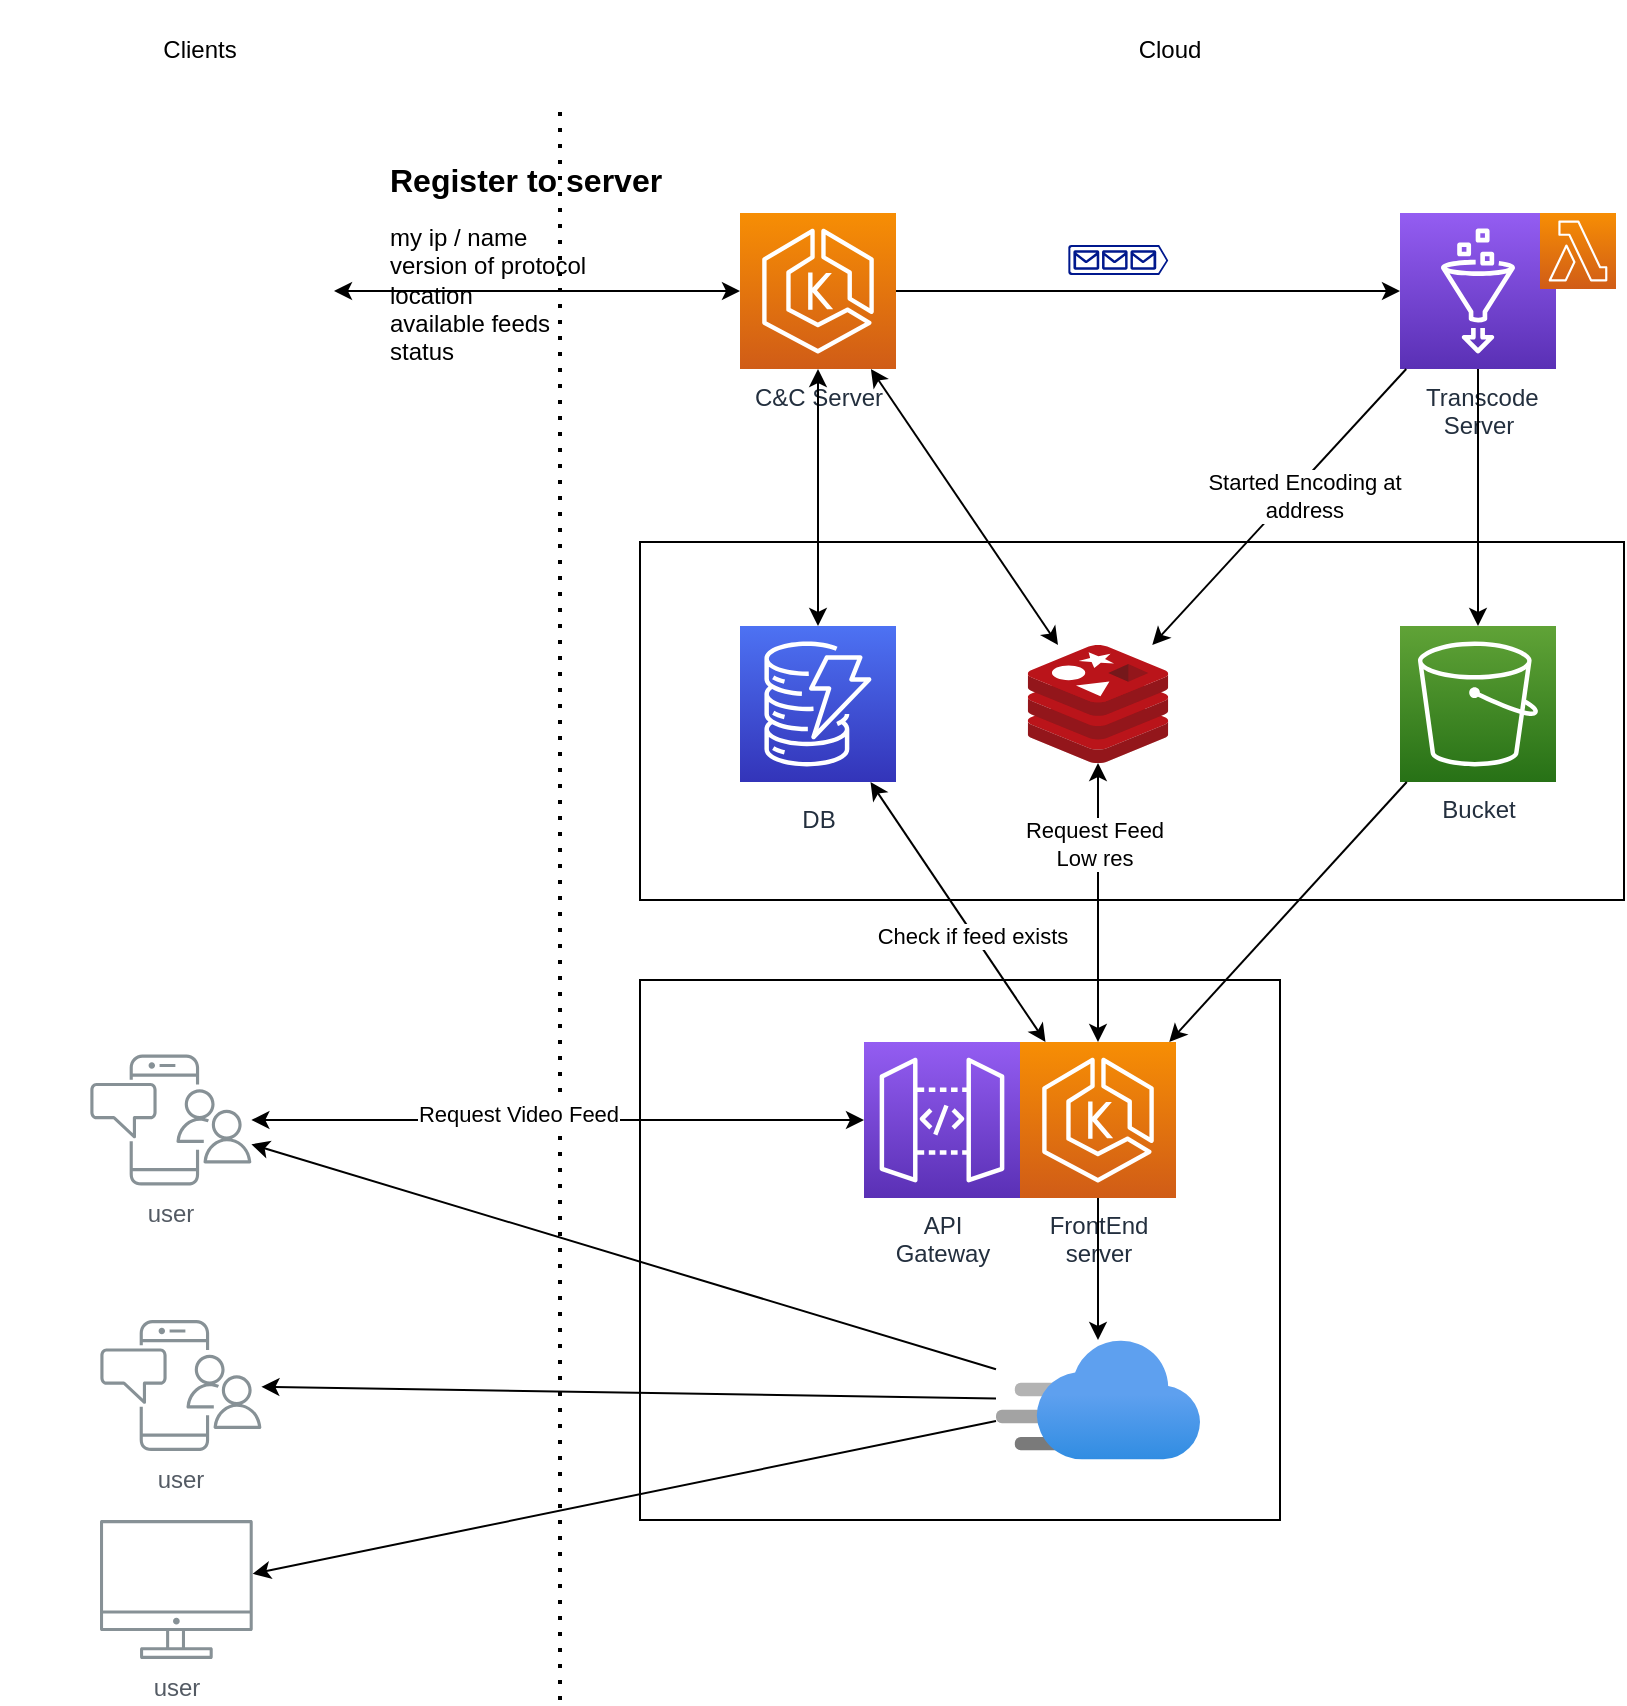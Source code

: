 <mxfile version="13.8.8" type="device"><diagram id="Ht1M8jgEwFfnCIfOTk4-" name="Page-1"><mxGraphModel dx="1701" dy="1561" grid="1" gridSize="10" guides="1" tooltips="1" connect="1" arrows="1" fold="1" page="1" pageScale="1" pageWidth="1169" pageHeight="827" math="0" shadow="0"><root><mxCell id="0"/><mxCell id="1" parent="0"/><mxCell id="_eqBD_WVyhbjXSgoMur2-64" style="edgeStyle=none;rounded=0;orthogonalLoop=1;jettySize=auto;html=1;exitX=0;exitY=0.75;exitDx=0;exitDy=0;startArrow=classic;startFill=1;" edge="1" parent="1" source="_eqBD_WVyhbjXSgoMur2-51" target="UEzPUAAOIrF-is8g5C7q-119"><mxGeometry relative="1" as="geometry"/></mxCell><mxCell id="_eqBD_WVyhbjXSgoMur2-51" value="" style="rounded=0;whiteSpace=wrap;html=1;align=left;" vertex="1" parent="1"><mxGeometry x="360" y="221" width="492" height="179" as="geometry"/></mxCell><mxCell id="_eqBD_WVyhbjXSgoMur2-42" value="" style="rounded=0;whiteSpace=wrap;html=1;align=left;" vertex="1" parent="1"><mxGeometry x="360" y="440" width="320" height="270" as="geometry"/></mxCell><mxCell id="UEzPUAAOIrF-is8g5C7q-109" value="user" style="outlineConnect=0;gradientColor=none;fontColor=#545B64;strokeColor=none;fillColor=#879196;dashed=0;verticalLabelPosition=bottom;verticalAlign=top;align=center;html=1;fontSize=12;fontStyle=0;aspect=fixed;shape=mxgraph.aws4.illustration_desktop;pointerEvents=1;labelBackgroundColor=#ffffff;" parent="1" vertex="1"><mxGeometry x="90" y="710" width="76.37" height="69.5" as="geometry"/></mxCell><mxCell id="UEzPUAAOIrF-is8g5C7q-110" value="user" style="outlineConnect=0;gradientColor=none;fontColor=#545B64;strokeColor=none;fillColor=#879196;dashed=0;verticalLabelPosition=bottom;verticalAlign=top;align=center;html=1;fontSize=12;fontStyle=0;aspect=fixed;shape=mxgraph.aws4.illustration_notification;pointerEvents=1;labelBackgroundColor=#ffffff;" parent="1" vertex="1"><mxGeometry x="90.01" y="610" width="80.86" height="65.5" as="geometry"/></mxCell><mxCell id="UEzPUAAOIrF-is8g5C7q-114" value="API&lt;br&gt;Gateway" style="outlineConnect=0;fontColor=#232F3E;gradientColor=#945DF2;gradientDirection=north;fillColor=#5A30B5;strokeColor=#ffffff;dashed=0;verticalLabelPosition=bottom;verticalAlign=top;align=center;html=1;fontSize=12;fontStyle=0;aspect=fixed;shape=mxgraph.aws4.resourceIcon;resIcon=mxgraph.aws4.api_gateway;labelBackgroundColor=#ffffff;" parent="1" vertex="1"><mxGeometry x="472" y="471" width="78" height="78" as="geometry"/></mxCell><mxCell id="UEzPUAAOIrF-is8g5C7q-116" value="Bucket" style="outlineConnect=0;fontColor=#232F3E;gradientColor=#60A337;gradientDirection=north;fillColor=#277116;strokeColor=#ffffff;dashed=0;verticalLabelPosition=bottom;verticalAlign=top;align=center;html=1;fontSize=12;fontStyle=0;aspect=fixed;shape=mxgraph.aws4.resourceIcon;resIcon=mxgraph.aws4.s3;labelBackgroundColor=#ffffff;" parent="1" vertex="1"><mxGeometry x="740.0" y="263" width="78" height="78" as="geometry"/></mxCell><mxCell id="UEzPUAAOIrF-is8g5C7q-117" value="&amp;nbsp;Transcode&lt;br&gt;Server" style="outlineConnect=0;fontColor=#232F3E;gradientColor=#945DF2;gradientDirection=north;fillColor=#5A30B5;strokeColor=#ffffff;dashed=0;verticalLabelPosition=bottom;verticalAlign=top;align=center;html=1;fontSize=12;fontStyle=0;aspect=fixed;shape=mxgraph.aws4.resourceIcon;resIcon=mxgraph.aws4.glue;labelBackgroundColor=#ffffff;" parent="1" vertex="1"><mxGeometry x="740.0" y="56.5" width="78" height="78" as="geometry"/></mxCell><mxCell id="UEzPUAAOIrF-is8g5C7q-119" value="DB" style="outlineConnect=0;fontColor=#232F3E;gradientColor=#4D72F3;gradientDirection=north;fillColor=#3334B9;strokeColor=#ffffff;dashed=0;verticalLabelPosition=bottom;verticalAlign=top;align=center;html=1;fontSize=12;fontStyle=0;aspect=fixed;shape=mxgraph.aws4.resourceIcon;resIcon=mxgraph.aws4.dynamodb;labelBackgroundColor=#ffffff;spacingTop=5;" parent="1" vertex="1"><mxGeometry x="410.0" y="263" width="78" height="78" as="geometry"/></mxCell><mxCell id="_eqBD_WVyhbjXSgoMur2-3" value="" style="endArrow=none;dashed=1;html=1;dashPattern=1 3;strokeWidth=2;" edge="1" parent="1"><mxGeometry width="50" height="50" relative="1" as="geometry"><mxPoint x="320" y="800" as="sourcePoint"/><mxPoint x="320" as="targetPoint"/></mxGeometry></mxCell><mxCell id="_eqBD_WVyhbjXSgoMur2-6" value="Clients" style="text;html=1;strokeColor=none;fillColor=none;align=center;verticalAlign=middle;whiteSpace=wrap;rounded=0;" vertex="1" parent="1"><mxGeometry x="85" y="-50" width="110" height="50" as="geometry"/></mxCell><mxCell id="_eqBD_WVyhbjXSgoMur2-7" value="user" style="outlineConnect=0;gradientColor=none;fontColor=#545B64;strokeColor=none;fillColor=#879196;dashed=0;verticalLabelPosition=bottom;verticalAlign=top;align=center;html=1;fontSize=12;fontStyle=0;aspect=fixed;shape=mxgraph.aws4.illustration_notification;pointerEvents=1;labelBackgroundColor=#ffffff;" vertex="1" parent="1"><mxGeometry x="85" y="477.25" width="80.86" height="65.5" as="geometry"/></mxCell><mxCell id="_eqBD_WVyhbjXSgoMur2-11" value="" style="shape=image;html=1;verticalAlign=top;verticalLabelPosition=bottom;labelBackgroundColor=#ffffff;imageAspect=0;aspect=fixed;image=https://cdn3.iconfinder.com/data/icons/technology-1-1/512/technology-machine-electronic-device-06-128.png" vertex="1" parent="1"><mxGeometry x="40" y="30" width="67" height="67" as="geometry"/></mxCell><mxCell id="_eqBD_WVyhbjXSgoMur2-12" value="" style="shape=image;html=1;verticalAlign=top;verticalLabelPosition=bottom;labelBackgroundColor=#ffffff;imageAspect=0;aspect=fixed;image=https://cdn3.iconfinder.com/data/icons/technology-1-1/512/technology-machine-electronic-device-06-128.png" vertex="1" parent="1"><mxGeometry x="40" y="129" width="67" height="67" as="geometry"/></mxCell><mxCell id="_eqBD_WVyhbjXSgoMur2-13" value="" style="shape=image;html=1;verticalAlign=top;verticalLabelPosition=bottom;labelBackgroundColor=#ffffff;imageAspect=0;aspect=fixed;image=https://cdn3.iconfinder.com/data/icons/technology-1-1/512/technology-machine-electronic-device-06-128.png" vertex="1" parent="1"><mxGeometry x="40" y="242.5" width="67" height="67" as="geometry"/></mxCell><mxCell id="_eqBD_WVyhbjXSgoMur2-14" value="" style="shape=image;html=1;verticalAlign=top;verticalLabelPosition=bottom;labelBackgroundColor=#ffffff;imageAspect=0;aspect=fixed;image=https://cdn3.iconfinder.com/data/icons/technology-1-1/512/technology-machine-electronic-device-06-128.png" vertex="1" parent="1"><mxGeometry x="140" y="196" width="67" height="67" as="geometry"/></mxCell><mxCell id="_eqBD_WVyhbjXSgoMur2-15" value="" style="shape=image;html=1;verticalAlign=top;verticalLabelPosition=bottom;labelBackgroundColor=#ffffff;imageAspect=0;aspect=fixed;image=https://cdn3.iconfinder.com/data/icons/technology-1-1/512/technology-machine-electronic-device-06-128.png" vertex="1" parent="1"><mxGeometry x="140" y="62" width="67" height="67" as="geometry"/></mxCell><mxCell id="_eqBD_WVyhbjXSgoMur2-16" value="" style="aspect=fixed;html=1;points=[];align=center;image;fontSize=12;image=img/lib/azure2/networking/CDN_Profiles.svg;" vertex="1" parent="1"><mxGeometry x="538" y="620" width="102" height="60" as="geometry"/></mxCell><mxCell id="_eqBD_WVyhbjXSgoMur2-22" value="&lt;h1 style=&quot;font-size: 16px&quot;&gt;&lt;font style=&quot;font-size: 16px&quot;&gt;Register to server&lt;/font&gt;&lt;/h1&gt;&lt;p&gt;&lt;font style=&quot;font-size: 12px&quot;&gt;my ip / name&lt;br&gt;&lt;/font&gt;&lt;span&gt;version of protocol&lt;br&gt;location&lt;br&gt;&lt;/span&gt;&lt;span&gt;available feeds&lt;br&gt;status&lt;/span&gt;&lt;/p&gt;" style="text;html=1;strokeColor=none;fillColor=none;spacing=5;spacingTop=-20;whiteSpace=wrap;overflow=hidden;rounded=0;align=left;" vertex="1" parent="1"><mxGeometry x="230" y="30" width="150" height="100" as="geometry"/></mxCell><object label="C&amp;amp;C Server" id="_eqBD_WVyhbjXSgoMur2-23"><mxCell style="outlineConnect=0;fontColor=#232F3E;gradientColor=#F78E04;gradientDirection=north;fillColor=#D05C17;strokeColor=#ffffff;dashed=0;verticalLabelPosition=bottom;verticalAlign=top;align=center;html=1;fontSize=12;fontStyle=0;aspect=fixed;shape=mxgraph.aws4.resourceIcon;resIcon=mxgraph.aws4.eks;" vertex="1" parent="1"><mxGeometry x="410" y="56.5" width="78" height="78" as="geometry"/></mxCell></object><mxCell id="_eqBD_WVyhbjXSgoMur2-26" value="" style="endArrow=classic;html=1;startArrow=classic;startFill=1;" edge="1" parent="1" source="_eqBD_WVyhbjXSgoMur2-7" target="UEzPUAAOIrF-is8g5C7q-114"><mxGeometry width="50" height="50" relative="1" as="geometry"><mxPoint x="350" y="430" as="sourcePoint"/><mxPoint x="400" y="380" as="targetPoint"/></mxGeometry></mxCell><mxCell id="_eqBD_WVyhbjXSgoMur2-27" value="Request Video Feed" style="edgeLabel;html=1;align=center;verticalAlign=middle;resizable=0;points=[];" vertex="1" connectable="0" parent="_eqBD_WVyhbjXSgoMur2-26"><mxGeometry x="-0.13" y="3" relative="1" as="geometry"><mxPoint as="offset"/></mxGeometry></mxCell><object label="FrontEnd&lt;br&gt;server" id="_eqBD_WVyhbjXSgoMur2-29"><mxCell style="outlineConnect=0;fontColor=#232F3E;gradientColor=#F78E04;gradientDirection=north;fillColor=#D05C17;strokeColor=#ffffff;dashed=0;verticalLabelPosition=bottom;verticalAlign=top;align=center;html=1;fontSize=12;fontStyle=0;aspect=fixed;shape=mxgraph.aws4.resourceIcon;resIcon=mxgraph.aws4.eks;" vertex="1" parent="1"><mxGeometry x="550" y="471" width="78" height="78" as="geometry"/></mxCell></object><mxCell id="_eqBD_WVyhbjXSgoMur2-30" value="" style="endArrow=classic;html=1;" edge="1" parent="1" source="_eqBD_WVyhbjXSgoMur2-23" target="UEzPUAAOIrF-is8g5C7q-117"><mxGeometry width="50" height="50" relative="1" as="geometry"><mxPoint x="630" y="430" as="sourcePoint"/><mxPoint x="680" y="380" as="targetPoint"/></mxGeometry></mxCell><mxCell id="_eqBD_WVyhbjXSgoMur2-33" value="Cloud" style="text;html=1;strokeColor=none;fillColor=none;align=center;verticalAlign=middle;whiteSpace=wrap;rounded=0;" vertex="1" parent="1"><mxGeometry x="570" y="-50" width="110" height="50" as="geometry"/></mxCell><mxCell id="_eqBD_WVyhbjXSgoMur2-36" value="" style="endArrow=classic;startArrow=classic;html=1;" edge="1" parent="1" source="_eqBD_WVyhbjXSgoMur2-15" target="_eqBD_WVyhbjXSgoMur2-23"><mxGeometry width="50" height="50" relative="1" as="geometry"><mxPoint x="630" y="430" as="sourcePoint"/><mxPoint x="680" y="380" as="targetPoint"/></mxGeometry></mxCell><mxCell id="_eqBD_WVyhbjXSgoMur2-37" value="" style="endArrow=classic;html=1;" edge="1" parent="1" source="UEzPUAAOIrF-is8g5C7q-117" target="UEzPUAAOIrF-is8g5C7q-116"><mxGeometry width="50" height="50" relative="1" as="geometry"><mxPoint x="630" y="430" as="sourcePoint"/><mxPoint x="680" y="380" as="targetPoint"/></mxGeometry></mxCell><mxCell id="_eqBD_WVyhbjXSgoMur2-38" value="" style="endArrow=classic;html=1;" edge="1" parent="1" source="UEzPUAAOIrF-is8g5C7q-117" target="_eqBD_WVyhbjXSgoMur2-43"><mxGeometry width="50" height="50" relative="1" as="geometry"><mxPoint x="630" y="430" as="sourcePoint"/><mxPoint x="680" y="380" as="targetPoint"/></mxGeometry></mxCell><mxCell id="_eqBD_WVyhbjXSgoMur2-54" value="Started Encoding at&lt;br&gt;address" style="edgeLabel;html=1;align=center;verticalAlign=middle;resizable=0;points=[];" vertex="1" connectable="0" parent="_eqBD_WVyhbjXSgoMur2-38"><mxGeometry x="-0.204" y="3" relative="1" as="geometry"><mxPoint x="-3" y="6.21" as="offset"/></mxGeometry></mxCell><mxCell id="_eqBD_WVyhbjXSgoMur2-39" value="" style="endArrow=classic;html=1;" edge="1" parent="1" source="UEzPUAAOIrF-is8g5C7q-116" target="_eqBD_WVyhbjXSgoMur2-29"><mxGeometry width="50" height="50" relative="1" as="geometry"><mxPoint x="630" y="430" as="sourcePoint"/><mxPoint x="680" y="380" as="targetPoint"/></mxGeometry></mxCell><mxCell id="_eqBD_WVyhbjXSgoMur2-40" value="" style="endArrow=classic;startArrow=classic;html=1;" edge="1" parent="1" source="UEzPUAAOIrF-is8g5C7q-119" target="_eqBD_WVyhbjXSgoMur2-23"><mxGeometry width="50" height="50" relative="1" as="geometry"><mxPoint x="630" y="430" as="sourcePoint"/><mxPoint x="680" y="380" as="targetPoint"/></mxGeometry></mxCell><mxCell id="_eqBD_WVyhbjXSgoMur2-41" value="" style="endArrow=classic;startArrow=classic;html=1;" edge="1" parent="1" source="_eqBD_WVyhbjXSgoMur2-29" target="UEzPUAAOIrF-is8g5C7q-119"><mxGeometry width="50" height="50" relative="1" as="geometry"><mxPoint x="630" y="430" as="sourcePoint"/><mxPoint x="680" y="380" as="targetPoint"/></mxGeometry></mxCell><mxCell id="_eqBD_WVyhbjXSgoMur2-60" value="Check if feed exists" style="edgeLabel;html=1;align=center;verticalAlign=middle;resizable=0;points=[];" vertex="1" connectable="0" parent="_eqBD_WVyhbjXSgoMur2-41"><mxGeometry x="-0.174" y="1" relative="1" as="geometry"><mxPoint as="offset"/></mxGeometry></mxCell><mxCell id="_eqBD_WVyhbjXSgoMur2-43" value="" style="aspect=fixed;html=1;points=[];align=center;image;fontSize=12;image=img/lib/mscae/Cache_Redis_Product.svg;" vertex="1" parent="1"><mxGeometry x="553.88" y="272.5" width="70.24" height="59" as="geometry"/></mxCell><mxCell id="_eqBD_WVyhbjXSgoMur2-44" value="" style="endArrow=classic;startArrow=classic;html=1;" edge="1" parent="1" source="_eqBD_WVyhbjXSgoMur2-29" target="_eqBD_WVyhbjXSgoMur2-43"><mxGeometry width="50" height="50" relative="1" as="geometry"><mxPoint x="630" y="350" as="sourcePoint"/><mxPoint x="680" y="300" as="targetPoint"/></mxGeometry></mxCell><mxCell id="_eqBD_WVyhbjXSgoMur2-53" value="Request Feed&lt;br&gt;Low res" style="edgeLabel;html=1;align=center;verticalAlign=middle;resizable=0;points=[];" vertex="1" connectable="0" parent="_eqBD_WVyhbjXSgoMur2-44"><mxGeometry x="0.423" y="2" relative="1" as="geometry"><mxPoint as="offset"/></mxGeometry></mxCell><mxCell id="_eqBD_WVyhbjXSgoMur2-45" value="" style="endArrow=classic;startArrow=classic;html=1;" edge="1" parent="1" source="UEzPUAAOIrF-is8g5C7q-114" target="_eqBD_WVyhbjXSgoMur2-29"><mxGeometry width="50" height="50" relative="1" as="geometry"><mxPoint x="630" y="350" as="sourcePoint"/><mxPoint x="680" y="300" as="targetPoint"/></mxGeometry></mxCell><mxCell id="_eqBD_WVyhbjXSgoMur2-46" value="" style="endArrow=classic;html=1;" edge="1" parent="1" source="_eqBD_WVyhbjXSgoMur2-16" target="_eqBD_WVyhbjXSgoMur2-7"><mxGeometry width="50" height="50" relative="1" as="geometry"><mxPoint x="630" y="480" as="sourcePoint"/><mxPoint x="680" y="430" as="targetPoint"/></mxGeometry></mxCell><mxCell id="_eqBD_WVyhbjXSgoMur2-47" value="" style="endArrow=classic;html=1;" edge="1" parent="1" source="_eqBD_WVyhbjXSgoMur2-16" target="UEzPUAAOIrF-is8g5C7q-110"><mxGeometry width="50" height="50" relative="1" as="geometry"><mxPoint x="630" y="480" as="sourcePoint"/><mxPoint x="680" y="430" as="targetPoint"/></mxGeometry></mxCell><mxCell id="_eqBD_WVyhbjXSgoMur2-48" value="" style="endArrow=classic;html=1;" edge="1" parent="1" source="_eqBD_WVyhbjXSgoMur2-16" target="UEzPUAAOIrF-is8g5C7q-109"><mxGeometry width="50" height="50" relative="1" as="geometry"><mxPoint x="630" y="480" as="sourcePoint"/><mxPoint x="680" y="430" as="targetPoint"/></mxGeometry></mxCell><mxCell id="_eqBD_WVyhbjXSgoMur2-50" value="" style="endArrow=classic;startArrow=classic;html=1;" edge="1" parent="1" source="_eqBD_WVyhbjXSgoMur2-43" target="_eqBD_WVyhbjXSgoMur2-23"><mxGeometry width="50" height="50" relative="1" as="geometry"><mxPoint x="630" y="350" as="sourcePoint"/><mxPoint x="680" y="300" as="targetPoint"/></mxGeometry></mxCell><mxCell id="_eqBD_WVyhbjXSgoMur2-59" value="" style="endArrow=classic;html=1;" edge="1" parent="1" source="_eqBD_WVyhbjXSgoMur2-29" target="_eqBD_WVyhbjXSgoMur2-16"><mxGeometry width="50" height="50" relative="1" as="geometry"><mxPoint x="770" y="460" as="sourcePoint"/><mxPoint x="820" y="410" as="targetPoint"/></mxGeometry></mxCell><mxCell id="_eqBD_WVyhbjXSgoMur2-62" value="" style="aspect=fixed;pointerEvents=1;shadow=0;dashed=0;html=1;strokeColor=none;labelPosition=center;verticalLabelPosition=bottom;verticalAlign=top;align=center;fillColor=#00188D;shape=mxgraph.azure.queue_generic" vertex="1" parent="1"><mxGeometry x="574.12" y="72.5" width="50" height="15" as="geometry"/></mxCell><mxCell id="_eqBD_WVyhbjXSgoMur2-63" value="" style="outlineConnect=0;fontColor=#232F3E;gradientColor=#F78E04;gradientDirection=north;fillColor=#D05C17;strokeColor=#ffffff;dashed=0;verticalLabelPosition=bottom;verticalAlign=top;align=center;html=1;fontSize=12;fontStyle=0;aspect=fixed;shape=mxgraph.aws4.resourceIcon;resIcon=mxgraph.aws4.lambda;" vertex="1" parent="1"><mxGeometry x="810" y="56.5" width="38" height="38" as="geometry"/></mxCell></root></mxGraphModel></diagram></mxfile>